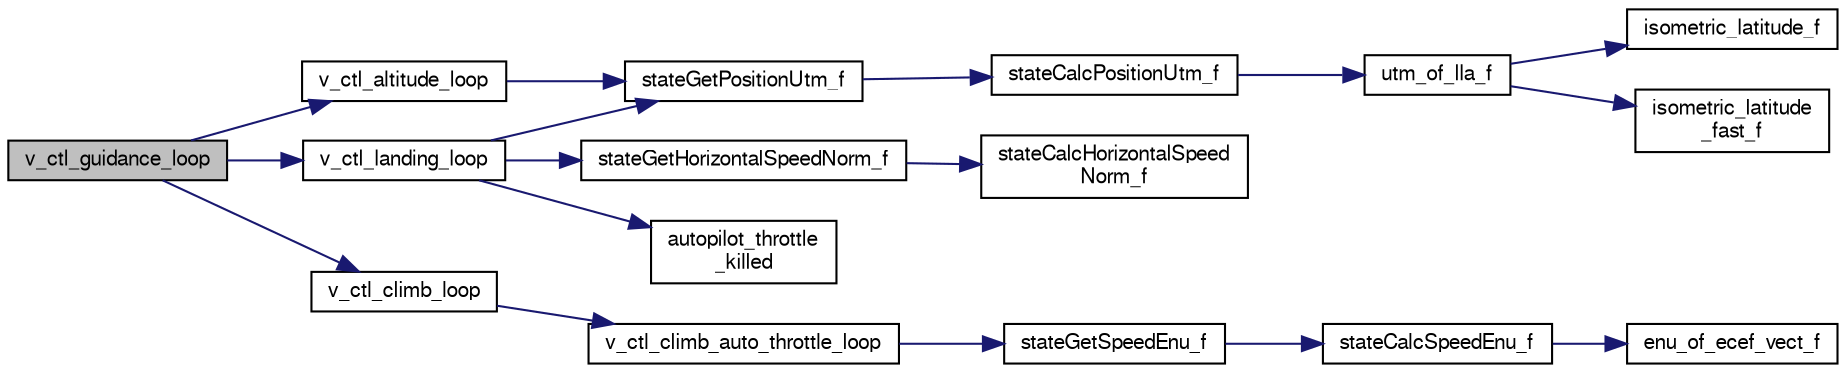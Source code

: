 digraph "v_ctl_guidance_loop"
{
  edge [fontname="FreeSans",fontsize="10",labelfontname="FreeSans",labelfontsize="10"];
  node [fontname="FreeSans",fontsize="10",shape=record];
  rankdir="LR";
  Node1 [label="v_ctl_guidance_loop",height=0.2,width=0.4,color="black", fillcolor="grey75", style="filled", fontcolor="black"];
  Node1 -> Node2 [color="midnightblue",fontsize="10",style="solid",fontname="FreeSans"];
  Node2 [label="v_ctl_altitude_loop",height=0.2,width=0.4,color="black", fillcolor="white", style="filled",URL="$fixedwing_2guidance_2guidance__v_8c.html#ab78a678ff1021823256d747800db3140",tooltip="outer loop "];
  Node2 -> Node3 [color="midnightblue",fontsize="10",style="solid",fontname="FreeSans"];
  Node3 [label="stateGetPositionUtm_f",height=0.2,width=0.4,color="black", fillcolor="white", style="filled",URL="$group__state__position.html#ga7488f3b1e3afa9515541c0130278bdac",tooltip="Get position in UTM coordinates (float). "];
  Node3 -> Node4 [color="midnightblue",fontsize="10",style="solid",fontname="FreeSans"];
  Node4 [label="stateCalcPositionUtm_f",height=0.2,width=0.4,color="black", fillcolor="white", style="filled",URL="$group__state__position.html#ga6893f5e3d84e0464d2bc6fc86a08f16d"];
  Node4 -> Node5 [color="midnightblue",fontsize="10",style="solid",fontname="FreeSans"];
  Node5 [label="utm_of_lla_f",height=0.2,width=0.4,color="black", fillcolor="white", style="filled",URL="$pprz__geodetic__float_8c.html#af99d4775df518f30b741b49c26eceedd"];
  Node5 -> Node6 [color="midnightblue",fontsize="10",style="solid",fontname="FreeSans"];
  Node6 [label="isometric_latitude_f",height=0.2,width=0.4,color="black", fillcolor="white", style="filled",URL="$pprz__geodetic__float_8c.html#a25c5bd31de0ea0d0caf14a0d217ad3ea"];
  Node5 -> Node7 [color="midnightblue",fontsize="10",style="solid",fontname="FreeSans"];
  Node7 [label="isometric_latitude\l_fast_f",height=0.2,width=0.4,color="black", fillcolor="white", style="filled",URL="$pprz__geodetic__float_8c.html#a21ea1b369f7d4abd984fb89c488dde24"];
  Node1 -> Node8 [color="midnightblue",fontsize="10",style="solid",fontname="FreeSans"];
  Node8 [label="v_ctl_climb_loop",height=0.2,width=0.4,color="black", fillcolor="white", style="filled",URL="$fixedwing_2guidance_2guidance__v_8c.html#a38f0bbceda8812281fc650c2c1aac6c8",tooltip="Auto-throttle inner loop. "];
  Node8 -> Node9 [color="midnightblue",fontsize="10",style="solid",fontname="FreeSans"];
  Node9 [label="v_ctl_climb_auto_throttle_loop",height=0.2,width=0.4,color="black", fillcolor="white", style="filled",URL="$fixedwing_2guidance_2guidance__v_8c.html#ae1b6858ee2485b993f9f294027dbd032",tooltip="auto throttle inner loop "];
  Node9 -> Node10 [color="midnightblue",fontsize="10",style="solid",fontname="FreeSans"];
  Node10 [label="stateGetSpeedEnu_f",height=0.2,width=0.4,color="black", fillcolor="white", style="filled",URL="$group__state__velocity.html#ga8e7f86fe83bd1b767f9c5016ed245822",tooltip="Get ground speed in local ENU coordinates (float). "];
  Node10 -> Node11 [color="midnightblue",fontsize="10",style="solid",fontname="FreeSans"];
  Node11 [label="stateCalcSpeedEnu_f",height=0.2,width=0.4,color="black", fillcolor="white", style="filled",URL="$group__state__velocity.html#ga2f7eff6a1ac5d75adf7f70803be06483"];
  Node11 -> Node12 [color="midnightblue",fontsize="10",style="solid",fontname="FreeSans"];
  Node12 [label="enu_of_ecef_vect_f",height=0.2,width=0.4,color="black", fillcolor="white", style="filled",URL="$pprz__geodetic__float_8c.html#ac44c5ea35811dcd7f50fb3741d0c12ad"];
  Node1 -> Node13 [color="midnightblue",fontsize="10",style="solid",fontname="FreeSans"];
  Node13 [label="v_ctl_landing_loop",height=0.2,width=0.4,color="black", fillcolor="white", style="filled",URL="$fixedwing_2guidance_2guidance__v_8c.html#a130f49d9941f156bb04aa94122b167d0"];
  Node13 -> Node14 [color="midnightblue",fontsize="10",style="solid",fontname="FreeSans"];
  Node14 [label="stateGetHorizontalSpeedNorm_f",height=0.2,width=0.4,color="black", fillcolor="white", style="filled",URL="$group__state__velocity.html#ga1396b84069296dc0353f25281a472c08",tooltip="Get norm of horizontal ground speed (float). "];
  Node14 -> Node15 [color="midnightblue",fontsize="10",style="solid",fontname="FreeSans"];
  Node15 [label="stateCalcHorizontalSpeed\lNorm_f",height=0.2,width=0.4,color="black", fillcolor="white", style="filled",URL="$group__state__velocity.html#ga990849172b82f2e3bc1ab9da2395c9c4"];
  Node13 -> Node3 [color="midnightblue",fontsize="10",style="solid",fontname="FreeSans"];
  Node13 -> Node16 [color="midnightblue",fontsize="10",style="solid",fontname="FreeSans"];
  Node16 [label="autopilot_throttle\l_killed",height=0.2,width=0.4,color="black", fillcolor="white", style="filled",URL="$autopilot_8c.html#ad0636a1ccc27b07219072341aec524d8",tooltip="get kill status "];
}
